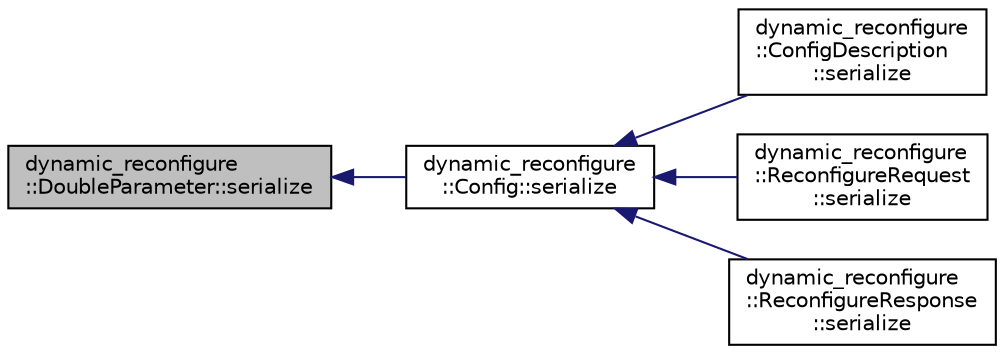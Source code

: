 digraph "dynamic_reconfigure::DoubleParameter::serialize"
{
  edge [fontname="Helvetica",fontsize="10",labelfontname="Helvetica",labelfontsize="10"];
  node [fontname="Helvetica",fontsize="10",shape=record];
  rankdir="LR";
  Node1 [label="dynamic_reconfigure\l::DoubleParameter::serialize",height=0.2,width=0.4,color="black", fillcolor="grey75", style="filled" fontcolor="black"];
  Node1 -> Node2 [dir="back",color="midnightblue",fontsize="10",style="solid",fontname="Helvetica"];
  Node2 [label="dynamic_reconfigure\l::Config::serialize",height=0.2,width=0.4,color="black", fillcolor="white", style="filled",URL="$classdynamic__reconfigure_1_1_config.html#aa41c00d165d1496b801a2c92acf40d64"];
  Node2 -> Node3 [dir="back",color="midnightblue",fontsize="10",style="solid",fontname="Helvetica"];
  Node3 [label="dynamic_reconfigure\l::ConfigDescription\l::serialize",height=0.2,width=0.4,color="black", fillcolor="white", style="filled",URL="$classdynamic__reconfigure_1_1_config_description.html#a2d5e8b35063938e410fd590f630137a9"];
  Node2 -> Node4 [dir="back",color="midnightblue",fontsize="10",style="solid",fontname="Helvetica"];
  Node4 [label="dynamic_reconfigure\l::ReconfigureRequest\l::serialize",height=0.2,width=0.4,color="black", fillcolor="white", style="filled",URL="$classdynamic__reconfigure_1_1_reconfigure_request.html#a23a967142e5242a065dff12f70efc7e7"];
  Node2 -> Node5 [dir="back",color="midnightblue",fontsize="10",style="solid",fontname="Helvetica"];
  Node5 [label="dynamic_reconfigure\l::ReconfigureResponse\l::serialize",height=0.2,width=0.4,color="black", fillcolor="white", style="filled",URL="$classdynamic__reconfigure_1_1_reconfigure_response.html#a0213fe083b2f68ffd4309b1d3c753395"];
}
